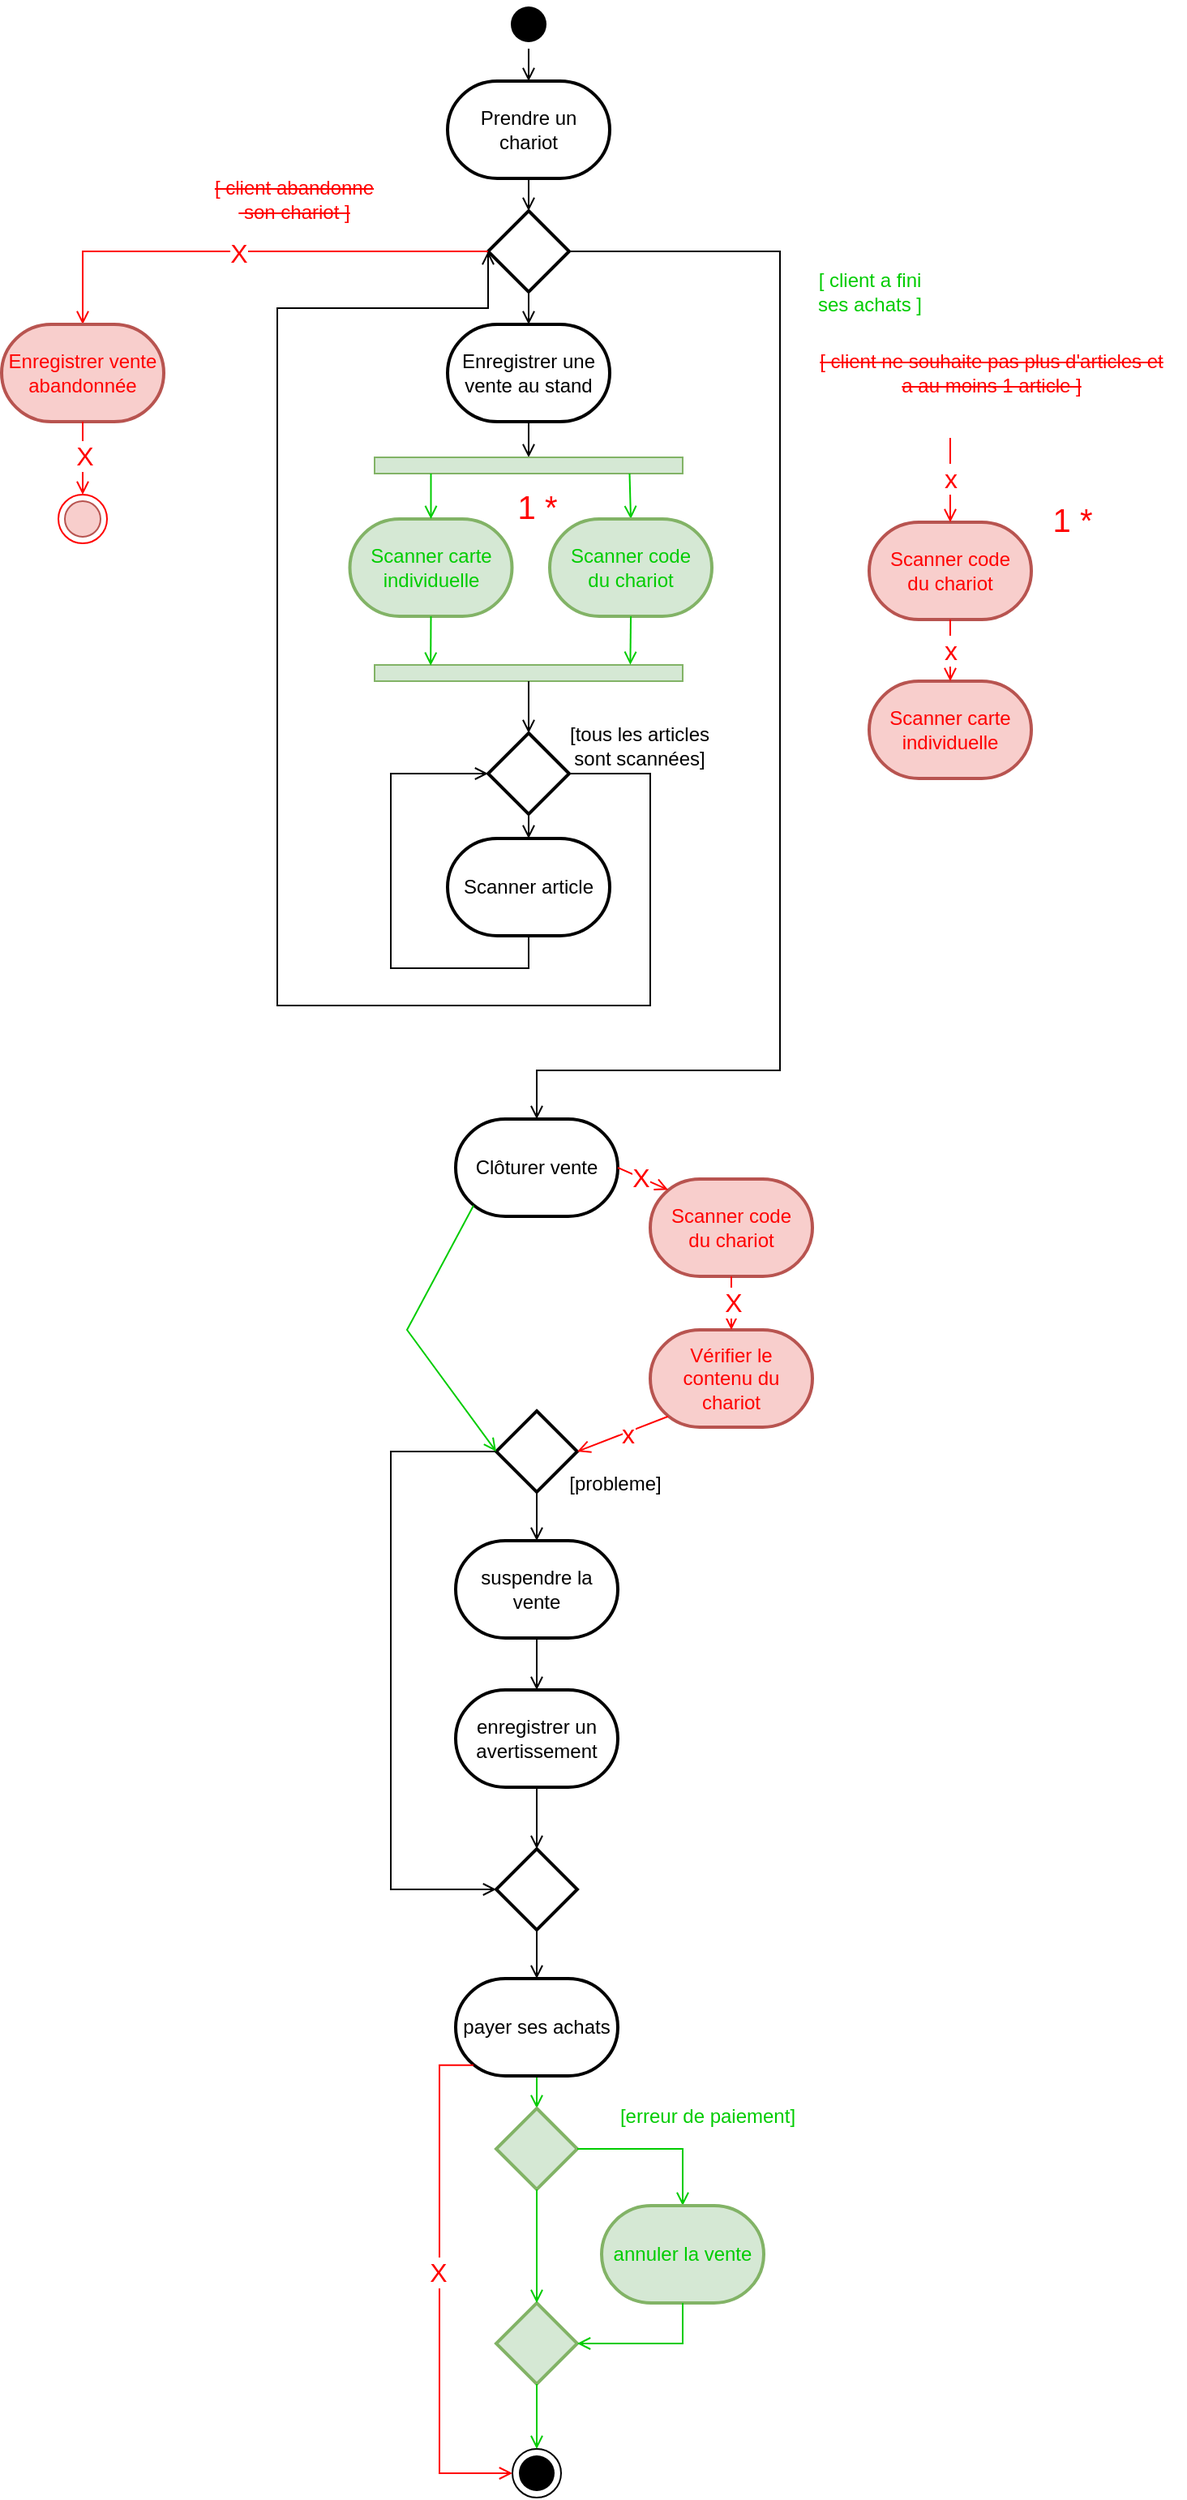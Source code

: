 <mxfile version="22.1.2" type="device">
  <diagram name="Page-1" id="eg2envfp_vGetGke8aee">
    <mxGraphModel dx="978" dy="598" grid="1" gridSize="10" guides="1" tooltips="1" connect="1" arrows="1" fold="1" page="1" pageScale="1" pageWidth="1169" pageHeight="1654" math="0" shadow="0">
      <root>
        <mxCell id="0" />
        <mxCell id="1" parent="0" />
        <mxCell id="51p05St37-bJCxFVIGwr-9" value="Prendre un&lt;br&gt;chariot" style="strokeWidth=2;html=1;shape=mxgraph.flowchart.terminator;whiteSpace=wrap;" parent="1" vertex="1">
          <mxGeometry x="565" y="120" width="100" height="60" as="geometry" />
        </mxCell>
        <mxCell id="51p05St37-bJCxFVIGwr-10" value="" style="ellipse;html=1;shape=startState;fillColor=#000000;strokeColor=none;" parent="1" vertex="1">
          <mxGeometry x="600" y="70" width="30" height="30" as="geometry" />
        </mxCell>
        <mxCell id="51p05St37-bJCxFVIGwr-12" value="" style="strokeWidth=2;html=1;shape=mxgraph.flowchart.decision;whiteSpace=wrap;" parent="1" vertex="1">
          <mxGeometry x="590" y="200" width="50" height="50" as="geometry" />
        </mxCell>
        <mxCell id="51p05St37-bJCxFVIGwr-14" style="edgeStyle=orthogonalEdgeStyle;rounded=0;orthogonalLoop=1;jettySize=auto;html=1;exitX=0.5;exitY=1;exitDx=0;exitDy=0;exitPerimeter=0;entryX=0.5;entryY=0;entryDx=0;entryDy=0;endArrow=open;endFill=0;fontColor=default;fillColor=#d5e8d4;strokeColor=default;" parent="1" source="51p05St37-bJCxFVIGwr-25" target="51p05St37-bJCxFVIGwr-16" edge="1">
          <mxGeometry relative="1" as="geometry">
            <mxPoint x="615" y="380" as="sourcePoint" />
            <mxPoint x="615" y="450" as="targetPoint" />
          </mxGeometry>
        </mxCell>
        <mxCell id="51p05St37-bJCxFVIGwr-16" value="" style="rounded=0;whiteSpace=wrap;html=1;fillColor=#d5e8d4;strokeColor=#82b366;" parent="1" vertex="1">
          <mxGeometry x="520" y="352" width="190" height="10" as="geometry" />
        </mxCell>
        <mxCell id="51p05St37-bJCxFVIGwr-18" style="edgeStyle=orthogonalEdgeStyle;rounded=0;orthogonalLoop=1;jettySize=auto;html=1;exitX=0.75;exitY=1;exitDx=0;exitDy=0;entryX=0.5;entryY=0;entryDx=0;entryDy=0;entryPerimeter=0;endArrow=open;endFill=0;fontColor=#00CC00;fillColor=#d5e8d4;strokeColor=#00CC00;" parent="1" target="51p05St37-bJCxFVIGwr-20" edge="1">
          <mxGeometry relative="1" as="geometry">
            <mxPoint x="677.25" y="362" as="sourcePoint" />
            <mxPoint x="656" y="440" as="targetPoint" />
          </mxGeometry>
        </mxCell>
        <mxCell id="51p05St37-bJCxFVIGwr-20" value="Scanner code&lt;br&gt;du chariot" style="strokeWidth=2;html=1;shape=mxgraph.flowchart.terminator;whiteSpace=wrap;fillColor=#d5e8d4;strokeColor=#82b366;fontColor=#00CC00;" parent="1" vertex="1">
          <mxGeometry x="628" y="390" width="100" height="60" as="geometry" />
        </mxCell>
        <mxCell id="51p05St37-bJCxFVIGwr-25" value="Enregistrer une&lt;br&gt;vente au stand" style="strokeWidth=2;html=1;shape=mxgraph.flowchart.terminator;whiteSpace=wrap;" parent="1" vertex="1">
          <mxGeometry x="565" y="270" width="100" height="60" as="geometry" />
        </mxCell>
        <mxCell id="51p05St37-bJCxFVIGwr-26" style="edgeStyle=orthogonalEdgeStyle;rounded=0;orthogonalLoop=1;jettySize=auto;html=1;exitX=0.5;exitY=1;exitDx=0;exitDy=0;exitPerimeter=0;entryX=0.5;entryY=0;entryDx=0;entryDy=0;entryPerimeter=0;endArrow=open;endFill=0;" parent="1" source="51p05St37-bJCxFVIGwr-12" target="51p05St37-bJCxFVIGwr-25" edge="1">
          <mxGeometry relative="1" as="geometry">
            <mxPoint x="625" y="390" as="sourcePoint" />
            <mxPoint x="615" y="310" as="targetPoint" />
          </mxGeometry>
        </mxCell>
        <mxCell id="51p05St37-bJCxFVIGwr-27" value="Scanner carte&lt;br&gt;individuelle" style="strokeWidth=2;html=1;shape=mxgraph.flowchart.terminator;whiteSpace=wrap;fillColor=#d5e8d4;strokeColor=#82b366;fontColor=#00CC00;" parent="1" vertex="1">
          <mxGeometry x="504.75" y="390" width="100" height="60" as="geometry" />
        </mxCell>
        <mxCell id="51p05St37-bJCxFVIGwr-29" style="edgeStyle=orthogonalEdgeStyle;rounded=0;orthogonalLoop=1;jettySize=auto;html=1;exitX=0.5;exitY=1;exitDx=0;exitDy=0;entryX=0.5;entryY=0;entryDx=0;entryDy=0;entryPerimeter=0;endArrow=open;endFill=0;fontColor=#00CC00;fillColor=#d5e8d4;strokeColor=#00CC00;" parent="1" target="51p05St37-bJCxFVIGwr-27" edge="1">
          <mxGeometry relative="1" as="geometry">
            <mxPoint x="554.75" y="362" as="sourcePoint" />
            <mxPoint x="678" y="470" as="targetPoint" />
          </mxGeometry>
        </mxCell>
        <mxCell id="51p05St37-bJCxFVIGwr-30" style="edgeStyle=orthogonalEdgeStyle;rounded=0;orthogonalLoop=1;jettySize=auto;html=1;exitX=0.5;exitY=1;exitDx=0;exitDy=0;entryX=0.5;entryY=0;entryDx=0;entryDy=0;entryPerimeter=0;exitPerimeter=0;endArrow=open;endFill=0;" parent="1" source="51p05St37-bJCxFVIGwr-37" target="51p05St37-bJCxFVIGwr-31" edge="1">
          <mxGeometry relative="1" as="geometry">
            <mxPoint x="695.0" y="522" as="sourcePoint" />
            <mxPoint x="915.25" y="710" as="targetPoint" />
          </mxGeometry>
        </mxCell>
        <mxCell id="51p05St37-bJCxFVIGwr-31" value="Scanner article" style="strokeWidth=2;html=1;shape=mxgraph.flowchart.terminator;whiteSpace=wrap;" parent="1" vertex="1">
          <mxGeometry x="565" y="587" width="100" height="60" as="geometry" />
        </mxCell>
        <mxCell id="51p05St37-bJCxFVIGwr-32" value="" style="rounded=0;whiteSpace=wrap;html=1;fillColor=#d5e8d4;strokeColor=#82b366;" parent="1" vertex="1">
          <mxGeometry x="520" y="480" width="190" height="10" as="geometry" />
        </mxCell>
        <mxCell id="51p05St37-bJCxFVIGwr-33" style="edgeStyle=orthogonalEdgeStyle;rounded=0;orthogonalLoop=1;jettySize=auto;html=1;exitX=0.5;exitY=1;exitDx=0;exitDy=0;entryX=0.83;entryY=-0.007;entryDx=0;entryDy=0;entryPerimeter=0;exitPerimeter=0;endArrow=open;endFill=0;fontColor=#00CC00;fillColor=#d5e8d4;strokeColor=#00CC00;" parent="1" source="51p05St37-bJCxFVIGwr-20" target="51p05St37-bJCxFVIGwr-32" edge="1">
          <mxGeometry relative="1" as="geometry">
            <mxPoint x="687.25" y="372" as="sourcePoint" />
            <mxPoint x="688" y="420" as="targetPoint" />
          </mxGeometry>
        </mxCell>
        <mxCell id="51p05St37-bJCxFVIGwr-34" style="edgeStyle=orthogonalEdgeStyle;rounded=0;orthogonalLoop=1;jettySize=auto;html=1;exitX=0.5;exitY=1;exitDx=0;exitDy=0;entryX=0.182;entryY=0.04;entryDx=0;entryDy=0;entryPerimeter=0;exitPerimeter=0;endArrow=open;endFill=0;fontColor=#00CC00;fillColor=#d5e8d4;strokeColor=#00CC00;" parent="1" source="51p05St37-bJCxFVIGwr-27" target="51p05St37-bJCxFVIGwr-32" edge="1">
          <mxGeometry relative="1" as="geometry">
            <mxPoint x="564.75" y="372" as="sourcePoint" />
            <mxPoint x="565" y="420" as="targetPoint" />
          </mxGeometry>
        </mxCell>
        <mxCell id="51p05St37-bJCxFVIGwr-35" style="edgeStyle=orthogonalEdgeStyle;rounded=0;orthogonalLoop=1;jettySize=auto;html=1;exitX=0.5;exitY=1;exitDx=0;exitDy=0;entryX=0.5;entryY=0;entryDx=0;entryDy=0;entryPerimeter=0;endArrow=open;endFill=0;" parent="1" source="51p05St37-bJCxFVIGwr-32" target="51p05St37-bJCxFVIGwr-37" edge="1">
          <mxGeometry relative="1" as="geometry">
            <mxPoint x="625" y="340" as="sourcePoint" />
            <mxPoint x="615" y="610" as="targetPoint" />
          </mxGeometry>
        </mxCell>
        <mxCell id="51p05St37-bJCxFVIGwr-37" value="" style="strokeWidth=2;html=1;shape=mxgraph.flowchart.decision;whiteSpace=wrap;" parent="1" vertex="1">
          <mxGeometry x="590" y="522" width="50" height="50" as="geometry" />
        </mxCell>
        <mxCell id="51p05St37-bJCxFVIGwr-39" style="edgeStyle=orthogonalEdgeStyle;rounded=0;orthogonalLoop=1;jettySize=auto;html=1;exitX=1;exitY=0.5;exitDx=0;exitDy=0;exitPerimeter=0;entryX=0;entryY=0.5;entryDx=0;entryDy=0;entryPerimeter=0;endArrow=open;endFill=0;" parent="1" source="51p05St37-bJCxFVIGwr-37" target="51p05St37-bJCxFVIGwr-12" edge="1">
          <mxGeometry relative="1" as="geometry">
            <mxPoint x="625" y="685" as="sourcePoint" />
            <mxPoint x="460" y="400" as="targetPoint" />
            <Array as="points">
              <mxPoint x="690" y="547" />
              <mxPoint x="690" y="690" />
              <mxPoint x="460" y="690" />
              <mxPoint x="460" y="260" />
              <mxPoint x="590" y="260" />
            </Array>
          </mxGeometry>
        </mxCell>
        <mxCell id="51p05St37-bJCxFVIGwr-40" style="edgeStyle=orthogonalEdgeStyle;rounded=0;orthogonalLoop=1;jettySize=auto;html=1;entryX=0;entryY=0.5;entryDx=0;entryDy=0;entryPerimeter=0;exitX=0.5;exitY=1;exitDx=0;exitDy=0;exitPerimeter=0;endArrow=open;endFill=0;" parent="1" source="51p05St37-bJCxFVIGwr-31" target="51p05St37-bJCxFVIGwr-37" edge="1">
          <mxGeometry relative="1" as="geometry">
            <mxPoint x="660" y="607" as="sourcePoint" />
            <mxPoint x="575" y="237" as="targetPoint" />
            <Array as="points">
              <mxPoint x="615" y="667" />
              <mxPoint x="530" y="667" />
              <mxPoint x="530" y="547" />
            </Array>
          </mxGeometry>
        </mxCell>
        <mxCell id="51p05St37-bJCxFVIGwr-41" value="[tous les articles&lt;br&gt;sont scannées]" style="text;html=1;align=center;verticalAlign=middle;resizable=0;points=[];autosize=1;strokeColor=none;fillColor=none;" parent="1" vertex="1">
          <mxGeometry x="628" y="510" width="110" height="40" as="geometry" />
        </mxCell>
        <mxCell id="51p05St37-bJCxFVIGwr-42" style="edgeStyle=orthogonalEdgeStyle;rounded=0;orthogonalLoop=1;jettySize=auto;html=1;exitX=1;exitY=0.5;exitDx=0;exitDy=0;exitPerimeter=0;entryX=0.5;entryY=0;entryDx=0;entryDy=0;entryPerimeter=0;endArrow=open;endFill=0;" parent="1" source="51p05St37-bJCxFVIGwr-12" target="51p05St37-bJCxFVIGwr-45" edge="1">
          <mxGeometry relative="1" as="geometry">
            <mxPoint x="650" y="660" as="sourcePoint" />
            <mxPoint x="620" y="1050" as="targetPoint" />
            <Array as="points">
              <mxPoint x="770" y="225" />
              <mxPoint x="770" y="730" />
              <mxPoint x="620" y="730" />
            </Array>
          </mxGeometry>
        </mxCell>
        <mxCell id="51p05St37-bJCxFVIGwr-45" value="Clôturer vente" style="strokeWidth=2;html=1;shape=mxgraph.flowchart.terminator;whiteSpace=wrap;" parent="1" vertex="1">
          <mxGeometry x="570" y="760" width="100" height="60" as="geometry" />
        </mxCell>
        <mxCell id="51p05St37-bJCxFVIGwr-50" style="edgeStyle=orthogonalEdgeStyle;rounded=0;orthogonalLoop=1;jettySize=auto;html=1;endArrow=open;endFill=0;" parent="1" source="51p05St37-bJCxFVIGwr-47" target="51p05St37-bJCxFVIGwr-49" edge="1">
          <mxGeometry relative="1" as="geometry" />
        </mxCell>
        <mxCell id="51p05St37-bJCxFVIGwr-47" value="" style="strokeWidth=2;html=1;shape=mxgraph.flowchart.decision;whiteSpace=wrap;" parent="1" vertex="1">
          <mxGeometry x="595" y="940" width="50" height="50" as="geometry" />
        </mxCell>
        <mxCell id="51p05St37-bJCxFVIGwr-52" style="edgeStyle=orthogonalEdgeStyle;rounded=0;orthogonalLoop=1;jettySize=auto;html=1;endArrow=open;endFill=0;" parent="1" source="51p05St37-bJCxFVIGwr-49" target="51p05St37-bJCxFVIGwr-51" edge="1">
          <mxGeometry relative="1" as="geometry" />
        </mxCell>
        <mxCell id="51p05St37-bJCxFVIGwr-49" value="suspendre la vente" style="strokeWidth=2;html=1;shape=mxgraph.flowchart.terminator;whiteSpace=wrap;" parent="1" vertex="1">
          <mxGeometry x="570" y="1020" width="100" height="60" as="geometry" />
        </mxCell>
        <mxCell id="51p05St37-bJCxFVIGwr-51" value="enregistrer un avertissement" style="strokeWidth=2;html=1;shape=mxgraph.flowchart.terminator;whiteSpace=wrap;" parent="1" vertex="1">
          <mxGeometry x="570" y="1112" width="100" height="60" as="geometry" />
        </mxCell>
        <mxCell id="51p05St37-bJCxFVIGwr-54" value="" style="strokeWidth=2;html=1;shape=mxgraph.flowchart.decision;whiteSpace=wrap;" parent="1" vertex="1">
          <mxGeometry x="595" y="1210" width="50" height="50" as="geometry" />
        </mxCell>
        <mxCell id="51p05St37-bJCxFVIGwr-55" style="edgeStyle=orthogonalEdgeStyle;rounded=0;orthogonalLoop=1;jettySize=auto;html=1;exitX=0.5;exitY=1;exitDx=0;exitDy=0;exitPerimeter=0;entryX=0.5;entryY=0;entryDx=0;entryDy=0;entryPerimeter=0;endArrow=open;endFill=0;" parent="1" source="51p05St37-bJCxFVIGwr-51" target="51p05St37-bJCxFVIGwr-54" edge="1">
          <mxGeometry relative="1" as="geometry" />
        </mxCell>
        <mxCell id="51p05St37-bJCxFVIGwr-56" style="edgeStyle=orthogonalEdgeStyle;rounded=0;orthogonalLoop=1;jettySize=auto;html=1;startArrow=none;startFill=0;endArrow=open;endFill=0;exitX=0;exitY=0.5;exitDx=0;exitDy=0;exitPerimeter=0;entryX=0;entryY=0.5;entryDx=0;entryDy=0;entryPerimeter=0;" parent="1" source="51p05St37-bJCxFVIGwr-47" target="51p05St37-bJCxFVIGwr-54" edge="1">
          <mxGeometry relative="1" as="geometry">
            <Array as="points">
              <mxPoint x="530" y="965" />
              <mxPoint x="530" y="1235" />
            </Array>
            <mxPoint x="570" y="980" as="sourcePoint" />
          </mxGeometry>
        </mxCell>
        <mxCell id="51p05St37-bJCxFVIGwr-60" value="" style="edgeStyle=orthogonalEdgeStyle;rounded=0;orthogonalLoop=1;jettySize=auto;html=1;endArrow=open;endFill=0;strokeColor=#00CC00;" parent="1" source="51p05St37-bJCxFVIGwr-57" target="51p05St37-bJCxFVIGwr-59" edge="1">
          <mxGeometry relative="1" as="geometry" />
        </mxCell>
        <mxCell id="51p05St37-bJCxFVIGwr-57" value="payer ses achats" style="strokeWidth=2;html=1;shape=mxgraph.flowchart.terminator;whiteSpace=wrap;" parent="1" vertex="1">
          <mxGeometry x="570" y="1290" width="100" height="60" as="geometry" />
        </mxCell>
        <mxCell id="51p05St37-bJCxFVIGwr-58" style="edgeStyle=orthogonalEdgeStyle;rounded=0;orthogonalLoop=1;jettySize=auto;html=1;exitX=0.5;exitY=1;exitDx=0;exitDy=0;exitPerimeter=0;entryX=0.5;entryY=0;entryDx=0;entryDy=0;entryPerimeter=0;endArrow=open;endFill=0;" parent="1" source="51p05St37-bJCxFVIGwr-54" target="51p05St37-bJCxFVIGwr-57" edge="1">
          <mxGeometry relative="1" as="geometry" />
        </mxCell>
        <mxCell id="51p05St37-bJCxFVIGwr-59" value="" style="strokeWidth=2;html=1;shape=mxgraph.flowchart.decision;whiteSpace=wrap;fillColor=#d5e8d4;strokeColor=#82b366;" parent="1" vertex="1">
          <mxGeometry x="595" y="1370" width="50" height="50" as="geometry" />
        </mxCell>
        <mxCell id="51p05St37-bJCxFVIGwr-61" value="[probleme]" style="text;html=1;align=center;verticalAlign=middle;resizable=0;points=[];autosize=1;strokeColor=none;fillColor=none;" parent="1" vertex="1">
          <mxGeometry x="628" y="970" width="80" height="30" as="geometry" />
        </mxCell>
        <mxCell id="51p05St37-bJCxFVIGwr-65" value="" style="strokeWidth=2;html=1;shape=mxgraph.flowchart.decision;whiteSpace=wrap;fillColor=#d5e8d4;strokeColor=#82b366;" parent="1" vertex="1">
          <mxGeometry x="595" y="1490" width="50" height="50" as="geometry" />
        </mxCell>
        <mxCell id="51p05St37-bJCxFVIGwr-67" value="&lt;font color=&quot;#00cc00&quot;&gt;[erreur de paiement]&lt;/font&gt;" style="text;html=1;align=center;verticalAlign=middle;resizable=0;points=[];autosize=1;strokeColor=none;fillColor=none;" parent="1" vertex="1">
          <mxGeometry x="660" y="1360" width="130" height="30" as="geometry" />
        </mxCell>
        <mxCell id="51p05St37-bJCxFVIGwr-68" style="edgeStyle=orthogonalEdgeStyle;rounded=0;orthogonalLoop=1;jettySize=auto;html=1;exitX=1;exitY=0.5;exitDx=0;exitDy=0;exitPerimeter=0;entryX=0.5;entryY=0;entryDx=0;entryDy=0;entryPerimeter=0;endArrow=open;endFill=0;strokeColor=#00CC00;" parent="1" source="51p05St37-bJCxFVIGwr-59" target="iygcr6Xt5pBjAivM9mm0-11" edge="1">
          <mxGeometry relative="1" as="geometry">
            <Array as="points">
              <mxPoint x="710" y="1395" />
            </Array>
          </mxGeometry>
        </mxCell>
        <mxCell id="iygcr6Xt5pBjAivM9mm0-1" value="&lt;font color=&quot;#00cc00&quot;&gt;[ client a fini&lt;br&gt;ses achats ]&lt;/font&gt;" style="text;html=1;align=center;verticalAlign=middle;resizable=0;points=[];autosize=1;strokeColor=none;fillColor=none;" parent="1" vertex="1">
          <mxGeometry x="780" y="230" width="90" height="40" as="geometry" />
        </mxCell>
        <mxCell id="iygcr6Xt5pBjAivM9mm0-6" value="" style="endArrow=open;html=1;rounded=0;exitX=0.11;exitY=0.89;exitDx=0;exitDy=0;exitPerimeter=0;entryX=0;entryY=0.5;entryDx=0;entryDy=0;entryPerimeter=0;endFill=0;strokeColor=#00CC00;" parent="1" source="51p05St37-bJCxFVIGwr-45" target="51p05St37-bJCxFVIGwr-47" edge="1">
          <mxGeometry width="50" height="50" relative="1" as="geometry">
            <mxPoint x="581" y="843.4" as="sourcePoint" />
            <mxPoint x="690" y="880" as="targetPoint" />
            <Array as="points">
              <mxPoint x="540" y="890" />
            </Array>
          </mxGeometry>
        </mxCell>
        <mxCell id="iygcr6Xt5pBjAivM9mm0-8" value="" style="ellipse;html=1;shape=startState;fillColor=#000000;strokeColor=none;" parent="1" vertex="1">
          <mxGeometry x="605" y="1580" width="30" height="30" as="geometry" />
        </mxCell>
        <mxCell id="iygcr6Xt5pBjAivM9mm0-9" value="" style="ellipse;whiteSpace=wrap;html=1;aspect=fixed;fillColor=none;" parent="1" vertex="1">
          <mxGeometry x="605" y="1580" width="30" height="30" as="geometry" />
        </mxCell>
        <mxCell id="iygcr6Xt5pBjAivM9mm0-10" style="edgeStyle=orthogonalEdgeStyle;rounded=0;orthogonalLoop=1;jettySize=auto;html=1;entryX=0.5;entryY=0;entryDx=0;entryDy=0;endArrow=open;endFill=0;exitX=0.5;exitY=1;exitDx=0;exitDy=0;exitPerimeter=0;strokeColor=#00CC00;" parent="1" source="51p05St37-bJCxFVIGwr-65" target="iygcr6Xt5pBjAivM9mm0-9" edge="1">
          <mxGeometry relative="1" as="geometry">
            <mxPoint x="650" y="1570" as="sourcePoint" />
            <mxPoint x="660" y="1560" as="targetPoint" />
          </mxGeometry>
        </mxCell>
        <mxCell id="iygcr6Xt5pBjAivM9mm0-11" value="&lt;font color=&quot;#00cc00&quot;&gt;annuler la vente&lt;/font&gt;" style="strokeWidth=2;html=1;shape=mxgraph.flowchart.terminator;whiteSpace=wrap;fillColor=#d5e8d4;strokeColor=#82b366;" parent="1" vertex="1">
          <mxGeometry x="660" y="1430" width="100" height="60" as="geometry" />
        </mxCell>
        <mxCell id="iygcr6Xt5pBjAivM9mm0-12" value="" style="endArrow=open;html=1;rounded=0;endFill=0;entryX=0.5;entryY=0;entryDx=0;entryDy=0;entryPerimeter=0;exitX=0.5;exitY=1;exitDx=0;exitDy=0;exitPerimeter=0;strokeColor=#00CC00;" parent="1" source="51p05St37-bJCxFVIGwr-59" target="51p05St37-bJCxFVIGwr-65" edge="1">
          <mxGeometry width="50" height="50" relative="1" as="geometry">
            <mxPoint x="300" y="1460" as="sourcePoint" />
            <mxPoint x="350" y="1410" as="targetPoint" />
          </mxGeometry>
        </mxCell>
        <mxCell id="iygcr6Xt5pBjAivM9mm0-14" value="" style="endArrow=open;html=1;rounded=0;endFill=0;entryX=1;entryY=0.5;entryDx=0;entryDy=0;entryPerimeter=0;exitX=0.5;exitY=1;exitDx=0;exitDy=0;exitPerimeter=0;strokeColor=#00CC00;" parent="1" source="iygcr6Xt5pBjAivM9mm0-11" target="51p05St37-bJCxFVIGwr-65" edge="1">
          <mxGeometry width="50" height="50" relative="1" as="geometry">
            <mxPoint x="760" y="1530" as="sourcePoint" />
            <mxPoint x="630" y="1500" as="targetPoint" />
            <Array as="points">
              <mxPoint x="710" y="1515" />
            </Array>
          </mxGeometry>
        </mxCell>
        <mxCell id="LQ88C-DZTKu-YPL00Vrc-1" value="&lt;font color=&quot;#ff0000&quot;&gt;&lt;strike&gt;[ client ne souhaite pas plus d&#39;articles et&lt;br&gt;a au moins 1 article ]&lt;/strike&gt;&lt;/font&gt;" style="text;html=1;align=center;verticalAlign=middle;resizable=0;points=[];autosize=1;strokeColor=none;fillColor=none;" parent="1" vertex="1">
          <mxGeometry x="780" y="280" width="240" height="40" as="geometry" />
        </mxCell>
        <mxCell id="tRN0QhCMm_zdmjrMZJnX-1" value="Scanner code&lt;br&gt;du chariot" style="strokeWidth=2;html=1;shape=mxgraph.flowchart.terminator;whiteSpace=wrap;fillColor=#f8cecc;strokeColor=#b85450;fontColor=#FF0000;" vertex="1" parent="1">
          <mxGeometry x="825" y="392" width="100" height="60" as="geometry" />
        </mxCell>
        <mxCell id="tRN0QhCMm_zdmjrMZJnX-2" value="&lt;font color=&quot;#ff0000&quot;&gt;Scanner carte&lt;br&gt;individuelle&lt;/font&gt;" style="strokeWidth=2;html=1;shape=mxgraph.flowchart.terminator;whiteSpace=wrap;fillColor=#f8cecc;strokeColor=#b85450;" vertex="1" parent="1">
          <mxGeometry x="825" y="490" width="100" height="60" as="geometry" />
        </mxCell>
        <mxCell id="tRN0QhCMm_zdmjrMZJnX-4" value="" style="endArrow=open;html=1;rounded=0;entryX=0.5;entryY=0;entryDx=0;entryDy=0;entryPerimeter=0;strokeColor=#FF0000;endFill=0;" edge="1" parent="1" target="tRN0QhCMm_zdmjrMZJnX-1">
          <mxGeometry width="50" height="50" relative="1" as="geometry">
            <mxPoint x="875" y="340" as="sourcePoint" />
            <mxPoint x="899" y="290" as="targetPoint" />
          </mxGeometry>
        </mxCell>
        <mxCell id="tRN0QhCMm_zdmjrMZJnX-7" value="&lt;font color=&quot;#ff0000&quot; style=&quot;font-size: 16px;&quot;&gt;x&lt;/font&gt;" style="edgeLabel;html=1;align=center;verticalAlign=middle;resizable=0;points=[];" vertex="1" connectable="0" parent="tRN0QhCMm_zdmjrMZJnX-4">
          <mxGeometry x="-0.035" relative="1" as="geometry">
            <mxPoint as="offset" />
          </mxGeometry>
        </mxCell>
        <mxCell id="tRN0QhCMm_zdmjrMZJnX-8" value="" style="endArrow=open;html=1;rounded=0;entryX=0.5;entryY=0;entryDx=0;entryDy=0;entryPerimeter=0;strokeColor=#FF0000;endFill=0;exitX=0.5;exitY=1;exitDx=0;exitDy=0;exitPerimeter=0;fontColor=#FF0000;" edge="1" parent="1" source="tRN0QhCMm_zdmjrMZJnX-1" target="tRN0QhCMm_zdmjrMZJnX-2">
          <mxGeometry width="50" height="50" relative="1" as="geometry">
            <mxPoint x="885" y="350" as="sourcePoint" />
            <mxPoint x="885" y="402" as="targetPoint" />
          </mxGeometry>
        </mxCell>
        <mxCell id="tRN0QhCMm_zdmjrMZJnX-9" value="&lt;font style=&quot;font-size: 16px;&quot;&gt;x&lt;/font&gt;" style="edgeLabel;html=1;align=center;verticalAlign=middle;resizable=0;points=[];fontColor=#FF0000;" vertex="1" connectable="0" parent="tRN0QhCMm_zdmjrMZJnX-8">
          <mxGeometry x="-0.035" relative="1" as="geometry">
            <mxPoint as="offset" />
          </mxGeometry>
        </mxCell>
        <mxCell id="tRN0QhCMm_zdmjrMZJnX-12" value="&lt;font color=&quot;#ff0000&quot; style=&quot;font-size: 20px;&quot;&gt;1 *&lt;/font&gt;" style="text;html=1;align=center;verticalAlign=middle;resizable=0;points=[];autosize=1;strokeColor=none;fillColor=none;" vertex="1" parent="1">
          <mxGeometry x="925" y="370" width="50" height="40" as="geometry" />
        </mxCell>
        <mxCell id="tRN0QhCMm_zdmjrMZJnX-13" value="&lt;font color=&quot;#ff0000&quot; style=&quot;font-size: 20px;&quot;&gt;1 *&lt;/font&gt;" style="text;html=1;align=center;verticalAlign=middle;resizable=0;points=[];autosize=1;strokeColor=none;fillColor=none;glass=1;" vertex="1" parent="1">
          <mxGeometry x="595" y="362" width="50" height="40" as="geometry" />
        </mxCell>
        <mxCell id="tRN0QhCMm_zdmjrMZJnX-15" value="" style="endArrow=open;html=1;rounded=0;endFill=0;exitX=0;exitY=0.5;exitDx=0;exitDy=0;exitPerimeter=0;entryX=0.5;entryY=0;entryDx=0;entryDy=0;entryPerimeter=0;fillColor=#f8cecc;strokeColor=#FF0000;" edge="1" parent="1" source="51p05St37-bJCxFVIGwr-12" target="tRN0QhCMm_zdmjrMZJnX-19">
          <mxGeometry width="50" height="50" relative="1" as="geometry">
            <mxPoint x="670" y="210" as="sourcePoint" />
            <mxPoint x="390" y="225" as="targetPoint" />
            <Array as="points">
              <mxPoint x="340" y="225" />
            </Array>
          </mxGeometry>
        </mxCell>
        <mxCell id="tRN0QhCMm_zdmjrMZJnX-20" value="&lt;font color=&quot;#ff0000&quot; style=&quot;font-size: 16px;&quot;&gt;X&lt;/font&gt;" style="edgeLabel;html=1;align=center;verticalAlign=middle;resizable=0;points=[];" vertex="1" connectable="0" parent="tRN0QhCMm_zdmjrMZJnX-15">
          <mxGeometry x="0.048" y="1" relative="1" as="geometry">
            <mxPoint as="offset" />
          </mxGeometry>
        </mxCell>
        <mxCell id="tRN0QhCMm_zdmjrMZJnX-16" value="" style="endArrow=open;html=1;rounded=0;endFill=0;exitX=0.5;exitY=1;exitDx=0;exitDy=0;exitPerimeter=0;entryX=0.5;entryY=0;entryDx=0;entryDy=0;entryPerimeter=0;" edge="1" parent="1" source="51p05St37-bJCxFVIGwr-9" target="51p05St37-bJCxFVIGwr-12">
          <mxGeometry width="50" height="50" relative="1" as="geometry">
            <mxPoint x="680" y="220" as="sourcePoint" />
            <mxPoint x="730" y="170" as="targetPoint" />
          </mxGeometry>
        </mxCell>
        <mxCell id="tRN0QhCMm_zdmjrMZJnX-17" value="" style="endArrow=open;html=1;rounded=0;endFill=0;entryX=0.5;entryY=0;entryDx=0;entryDy=0;entryPerimeter=0;" edge="1" parent="1" source="51p05St37-bJCxFVIGwr-10" target="51p05St37-bJCxFVIGwr-9">
          <mxGeometry width="50" height="50" relative="1" as="geometry">
            <mxPoint x="680" y="220" as="sourcePoint" />
            <mxPoint x="730" y="170" as="targetPoint" />
          </mxGeometry>
        </mxCell>
        <mxCell id="tRN0QhCMm_zdmjrMZJnX-19" value="Enregistrer vente&lt;br&gt;abandonnée" style="strokeWidth=2;html=1;shape=mxgraph.flowchart.terminator;whiteSpace=wrap;fillColor=#f8cecc;strokeColor=#b85450;fontColor=#FF0000;" vertex="1" parent="1">
          <mxGeometry x="290" y="270" width="100" height="60" as="geometry" />
        </mxCell>
        <mxCell id="tRN0QhCMm_zdmjrMZJnX-21" value="" style="ellipse;html=1;shape=startState;fillColor=#f8cecc;strokeColor=#b85450;" vertex="1" parent="1">
          <mxGeometry x="325" y="375" width="30" height="30" as="geometry" />
        </mxCell>
        <mxCell id="tRN0QhCMm_zdmjrMZJnX-22" value="" style="ellipse;whiteSpace=wrap;html=1;aspect=fixed;fillColor=none;strokeColor=#FF0000;" vertex="1" parent="1">
          <mxGeometry x="325" y="375" width="30" height="30" as="geometry" />
        </mxCell>
        <mxCell id="tRN0QhCMm_zdmjrMZJnX-23" style="edgeStyle=orthogonalEdgeStyle;rounded=0;orthogonalLoop=1;jettySize=auto;html=1;entryX=0.5;entryY=0;entryDx=0;entryDy=0;endArrow=open;endFill=0;exitX=0.5;exitY=1;exitDx=0;exitDy=0;exitPerimeter=0;strokeColor=#FF0000;" edge="1" parent="1" target="tRN0QhCMm_zdmjrMZJnX-22" source="tRN0QhCMm_zdmjrMZJnX-19">
          <mxGeometry relative="1" as="geometry">
            <mxPoint x="340" y="362" as="sourcePoint" />
            <mxPoint x="380" y="382" as="targetPoint" />
          </mxGeometry>
        </mxCell>
        <mxCell id="tRN0QhCMm_zdmjrMZJnX-24" value="&lt;font color=&quot;#ff0000&quot; style=&quot;font-size: 16px;&quot;&gt;X&lt;/font&gt;" style="edgeLabel;html=1;align=center;verticalAlign=middle;resizable=0;points=[];" vertex="1" connectable="0" parent="tRN0QhCMm_zdmjrMZJnX-23">
          <mxGeometry x="-0.096" y="1" relative="1" as="geometry">
            <mxPoint as="offset" />
          </mxGeometry>
        </mxCell>
        <mxCell id="tRN0QhCMm_zdmjrMZJnX-25" value="Scanner code&lt;br&gt;du chariot" style="strokeWidth=2;html=1;shape=mxgraph.flowchart.terminator;whiteSpace=wrap;fillColor=#f8cecc;strokeColor=#b85450;fontColor=#FF0000;" vertex="1" parent="1">
          <mxGeometry x="690" y="797" width="100" height="60" as="geometry" />
        </mxCell>
        <mxCell id="tRN0QhCMm_zdmjrMZJnX-26" value="Vérifier le&lt;br&gt;contenu du&lt;br&gt;chariot" style="strokeWidth=2;html=1;shape=mxgraph.flowchart.terminator;whiteSpace=wrap;fillColor=#f8cecc;strokeColor=#b85450;fontColor=#FF0000;" vertex="1" parent="1">
          <mxGeometry x="690" y="890" width="100" height="60" as="geometry" />
        </mxCell>
        <mxCell id="tRN0QhCMm_zdmjrMZJnX-28" value="" style="endArrow=open;html=1;rounded=0;endFill=0;entryX=0.5;entryY=0;entryDx=0;entryDy=0;entryPerimeter=0;exitX=0.5;exitY=1;exitDx=0;exitDy=0;exitPerimeter=0;fillColor=#f8cecc;strokeColor=#FF0000;fontColor=#FF0000;" edge="1" parent="1" source="tRN0QhCMm_zdmjrMZJnX-25" target="tRN0QhCMm_zdmjrMZJnX-26">
          <mxGeometry width="50" height="50" relative="1" as="geometry">
            <mxPoint x="755" y="890" as="sourcePoint" />
            <mxPoint x="755" y="910" as="targetPoint" />
          </mxGeometry>
        </mxCell>
        <mxCell id="tRN0QhCMm_zdmjrMZJnX-33" value="&lt;font color=&quot;#ff0000&quot; style=&quot;font-size: 16px;&quot;&gt;X&lt;/font&gt;" style="edgeLabel;html=1;align=center;verticalAlign=middle;resizable=0;points=[];" vertex="1" connectable="0" parent="tRN0QhCMm_zdmjrMZJnX-28">
          <mxGeometry x="-0.028" y="1" relative="1" as="geometry">
            <mxPoint as="offset" />
          </mxGeometry>
        </mxCell>
        <mxCell id="tRN0QhCMm_zdmjrMZJnX-30" value="" style="endArrow=open;html=1;rounded=0;endFill=0;exitX=0.11;exitY=0.89;exitDx=0;exitDy=0;exitPerimeter=0;strokeColor=#FF0000;entryX=1;entryY=0.5;entryDx=0;entryDy=0;entryPerimeter=0;" edge="1" parent="1" source="tRN0QhCMm_zdmjrMZJnX-26" target="51p05St37-bJCxFVIGwr-47">
          <mxGeometry width="50" height="50" relative="1" as="geometry">
            <mxPoint x="900" y="960" as="sourcePoint" />
            <mxPoint x="880" y="980" as="targetPoint" />
          </mxGeometry>
        </mxCell>
        <mxCell id="tRN0QhCMm_zdmjrMZJnX-35" value="&lt;font color=&quot;#ff0000&quot; style=&quot;font-size: 16px;&quot;&gt;x&lt;/font&gt;" style="edgeLabel;html=1;align=center;verticalAlign=middle;resizable=0;points=[];" vertex="1" connectable="0" parent="tRN0QhCMm_zdmjrMZJnX-30">
          <mxGeometry x="-0.084" y="1" relative="1" as="geometry">
            <mxPoint as="offset" />
          </mxGeometry>
        </mxCell>
        <mxCell id="tRN0QhCMm_zdmjrMZJnX-32" value="" style="endArrow=open;html=1;rounded=0;endFill=0;entryX=0.11;entryY=0.11;entryDx=0;entryDy=0;entryPerimeter=0;strokeColor=#FF0000;exitX=1;exitY=0.5;exitDx=0;exitDy=0;exitPerimeter=0;" edge="1" parent="1" source="51p05St37-bJCxFVIGwr-45" target="tRN0QhCMm_zdmjrMZJnX-25">
          <mxGeometry width="50" height="50" relative="1" as="geometry">
            <mxPoint x="659" y="843.4" as="sourcePoint" />
            <mxPoint x="890" y="990" as="targetPoint" />
          </mxGeometry>
        </mxCell>
        <mxCell id="tRN0QhCMm_zdmjrMZJnX-34" value="&lt;font color=&quot;#ff0000&quot; style=&quot;font-size: 16px;&quot;&gt;X&lt;/font&gt;" style="edgeLabel;html=1;align=center;verticalAlign=middle;resizable=0;points=[];" vertex="1" connectable="0" parent="tRN0QhCMm_zdmjrMZJnX-32">
          <mxGeometry x="-0.085" relative="1" as="geometry">
            <mxPoint as="offset" />
          </mxGeometry>
        </mxCell>
        <mxCell id="tRN0QhCMm_zdmjrMZJnX-37" style="edgeStyle=orthogonalEdgeStyle;rounded=0;orthogonalLoop=1;jettySize=auto;html=1;exitX=0.11;exitY=0.89;exitDx=0;exitDy=0;entryX=0;entryY=0.5;entryDx=0;entryDy=0;endArrow=open;endFill=0;exitPerimeter=0;strokeColor=#FF0000;" edge="1" parent="1" source="51p05St37-bJCxFVIGwr-57" target="iygcr6Xt5pBjAivM9mm0-9">
          <mxGeometry relative="1" as="geometry">
            <mxPoint x="515" y="1380" as="sourcePoint" />
            <mxPoint x="515" y="1412" as="targetPoint" />
            <Array as="points">
              <mxPoint x="560" y="1343" />
              <mxPoint x="560" y="1595" />
            </Array>
          </mxGeometry>
        </mxCell>
        <mxCell id="tRN0QhCMm_zdmjrMZJnX-38" value="&lt;font color=&quot;#ff0000&quot; style=&quot;font-size: 16px;&quot;&gt;X&lt;/font&gt;" style="edgeLabel;html=1;align=center;verticalAlign=middle;resizable=0;points=[];" vertex="1" connectable="0" parent="tRN0QhCMm_zdmjrMZJnX-37">
          <mxGeometry x="-0.065" y="-1" relative="1" as="geometry">
            <mxPoint as="offset" />
          </mxGeometry>
        </mxCell>
        <mxCell id="tRN0QhCMm_zdmjrMZJnX-39" value="&lt;font color=&quot;#ff0000&quot;&gt;&lt;strike&gt;[ client abandonne&lt;br&gt;&amp;nbsp;son chariot ]&lt;/strike&gt;&lt;/font&gt;" style="text;html=1;align=center;verticalAlign=middle;resizable=0;points=[];autosize=1;strokeColor=none;fillColor=none;" vertex="1" parent="1">
          <mxGeometry x="410" y="173" width="120" height="40" as="geometry" />
        </mxCell>
      </root>
    </mxGraphModel>
  </diagram>
</mxfile>
